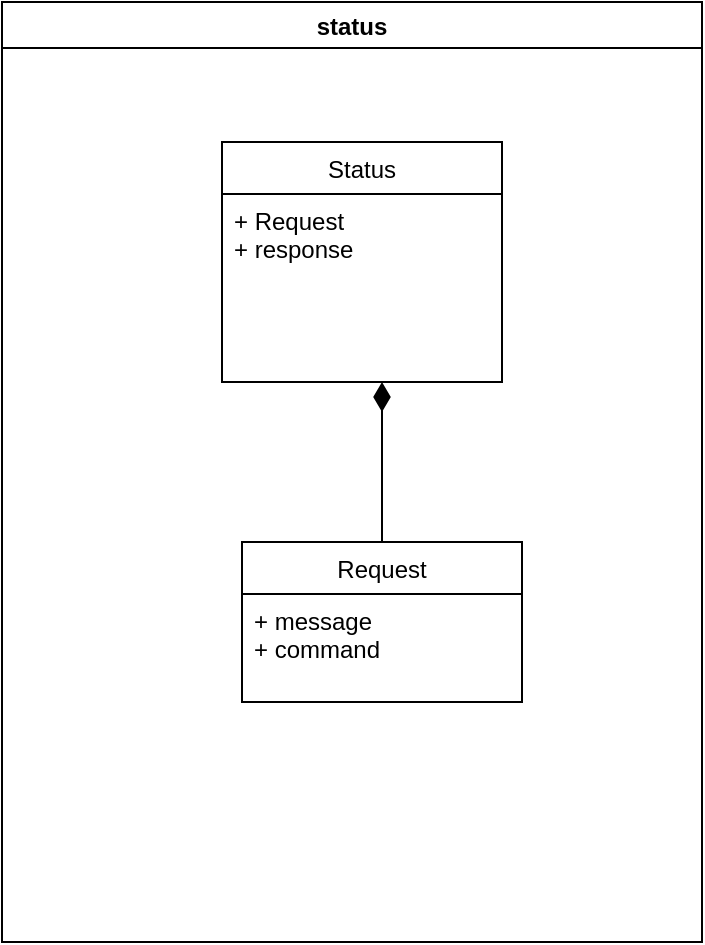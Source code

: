 <mxfile>
    <diagram id="kmDvkp3BGpK_lNbQfm4l" name="Page-1">
        <mxGraphModel dx="601" dy="516" grid="1" gridSize="10" guides="1" tooltips="1" connect="1" arrows="1" fold="1" page="1" pageScale="1" pageWidth="827" pageHeight="1169" math="0" shadow="0">
            <root>
                <mxCell id="0"/>
                <mxCell id="1" parent="0"/>
                <mxCell id="2" value="Status" style="swimlane;fontStyle=0;childLayout=stackLayout;horizontal=1;startSize=26;fillColor=none;horizontalStack=0;resizeParent=1;resizeParentMax=0;resizeLast=0;collapsible=1;marginBottom=0;" vertex="1" parent="1">
                    <mxGeometry x="230" y="70" width="140" height="120" as="geometry"/>
                </mxCell>
                <mxCell id="3" value="+ Request&#10;+ response" style="text;strokeColor=none;fillColor=none;align=left;verticalAlign=top;spacingLeft=4;spacingRight=4;overflow=hidden;rotatable=0;points=[[0,0.5],[1,0.5]];portConstraint=eastwest;" vertex="1" parent="2">
                    <mxGeometry y="26" width="140" height="94" as="geometry"/>
                </mxCell>
                <mxCell id="10" style="edgeStyle=none;html=1;endArrow=diamondThin;endFill=1;endSize=12;startSize=8;" edge="1" parent="1" source="6">
                    <mxGeometry relative="1" as="geometry">
                        <mxPoint x="310" y="190" as="targetPoint"/>
                    </mxGeometry>
                </mxCell>
                <mxCell id="6" value="Request" style="swimlane;fontStyle=0;childLayout=stackLayout;horizontal=1;startSize=26;fillColor=none;horizontalStack=0;resizeParent=1;resizeParentMax=0;resizeLast=0;collapsible=1;marginBottom=0;" vertex="1" parent="1">
                    <mxGeometry x="240" y="270" width="140" height="80" as="geometry"/>
                </mxCell>
                <mxCell id="8" value="+ message&#10;+ command" style="text;strokeColor=none;fillColor=none;align=left;verticalAlign=top;spacingLeft=4;spacingRight=4;overflow=hidden;rotatable=0;points=[[0,0.5],[1,0.5]];portConstraint=eastwest;" vertex="1" parent="6">
                    <mxGeometry y="26" width="140" height="54" as="geometry"/>
                </mxCell>
                <mxCell id="11" value="status" style="swimlane;" vertex="1" parent="1">
                    <mxGeometry x="120" width="350" height="470" as="geometry"/>
                </mxCell>
            </root>
        </mxGraphModel>
    </diagram>
</mxfile>